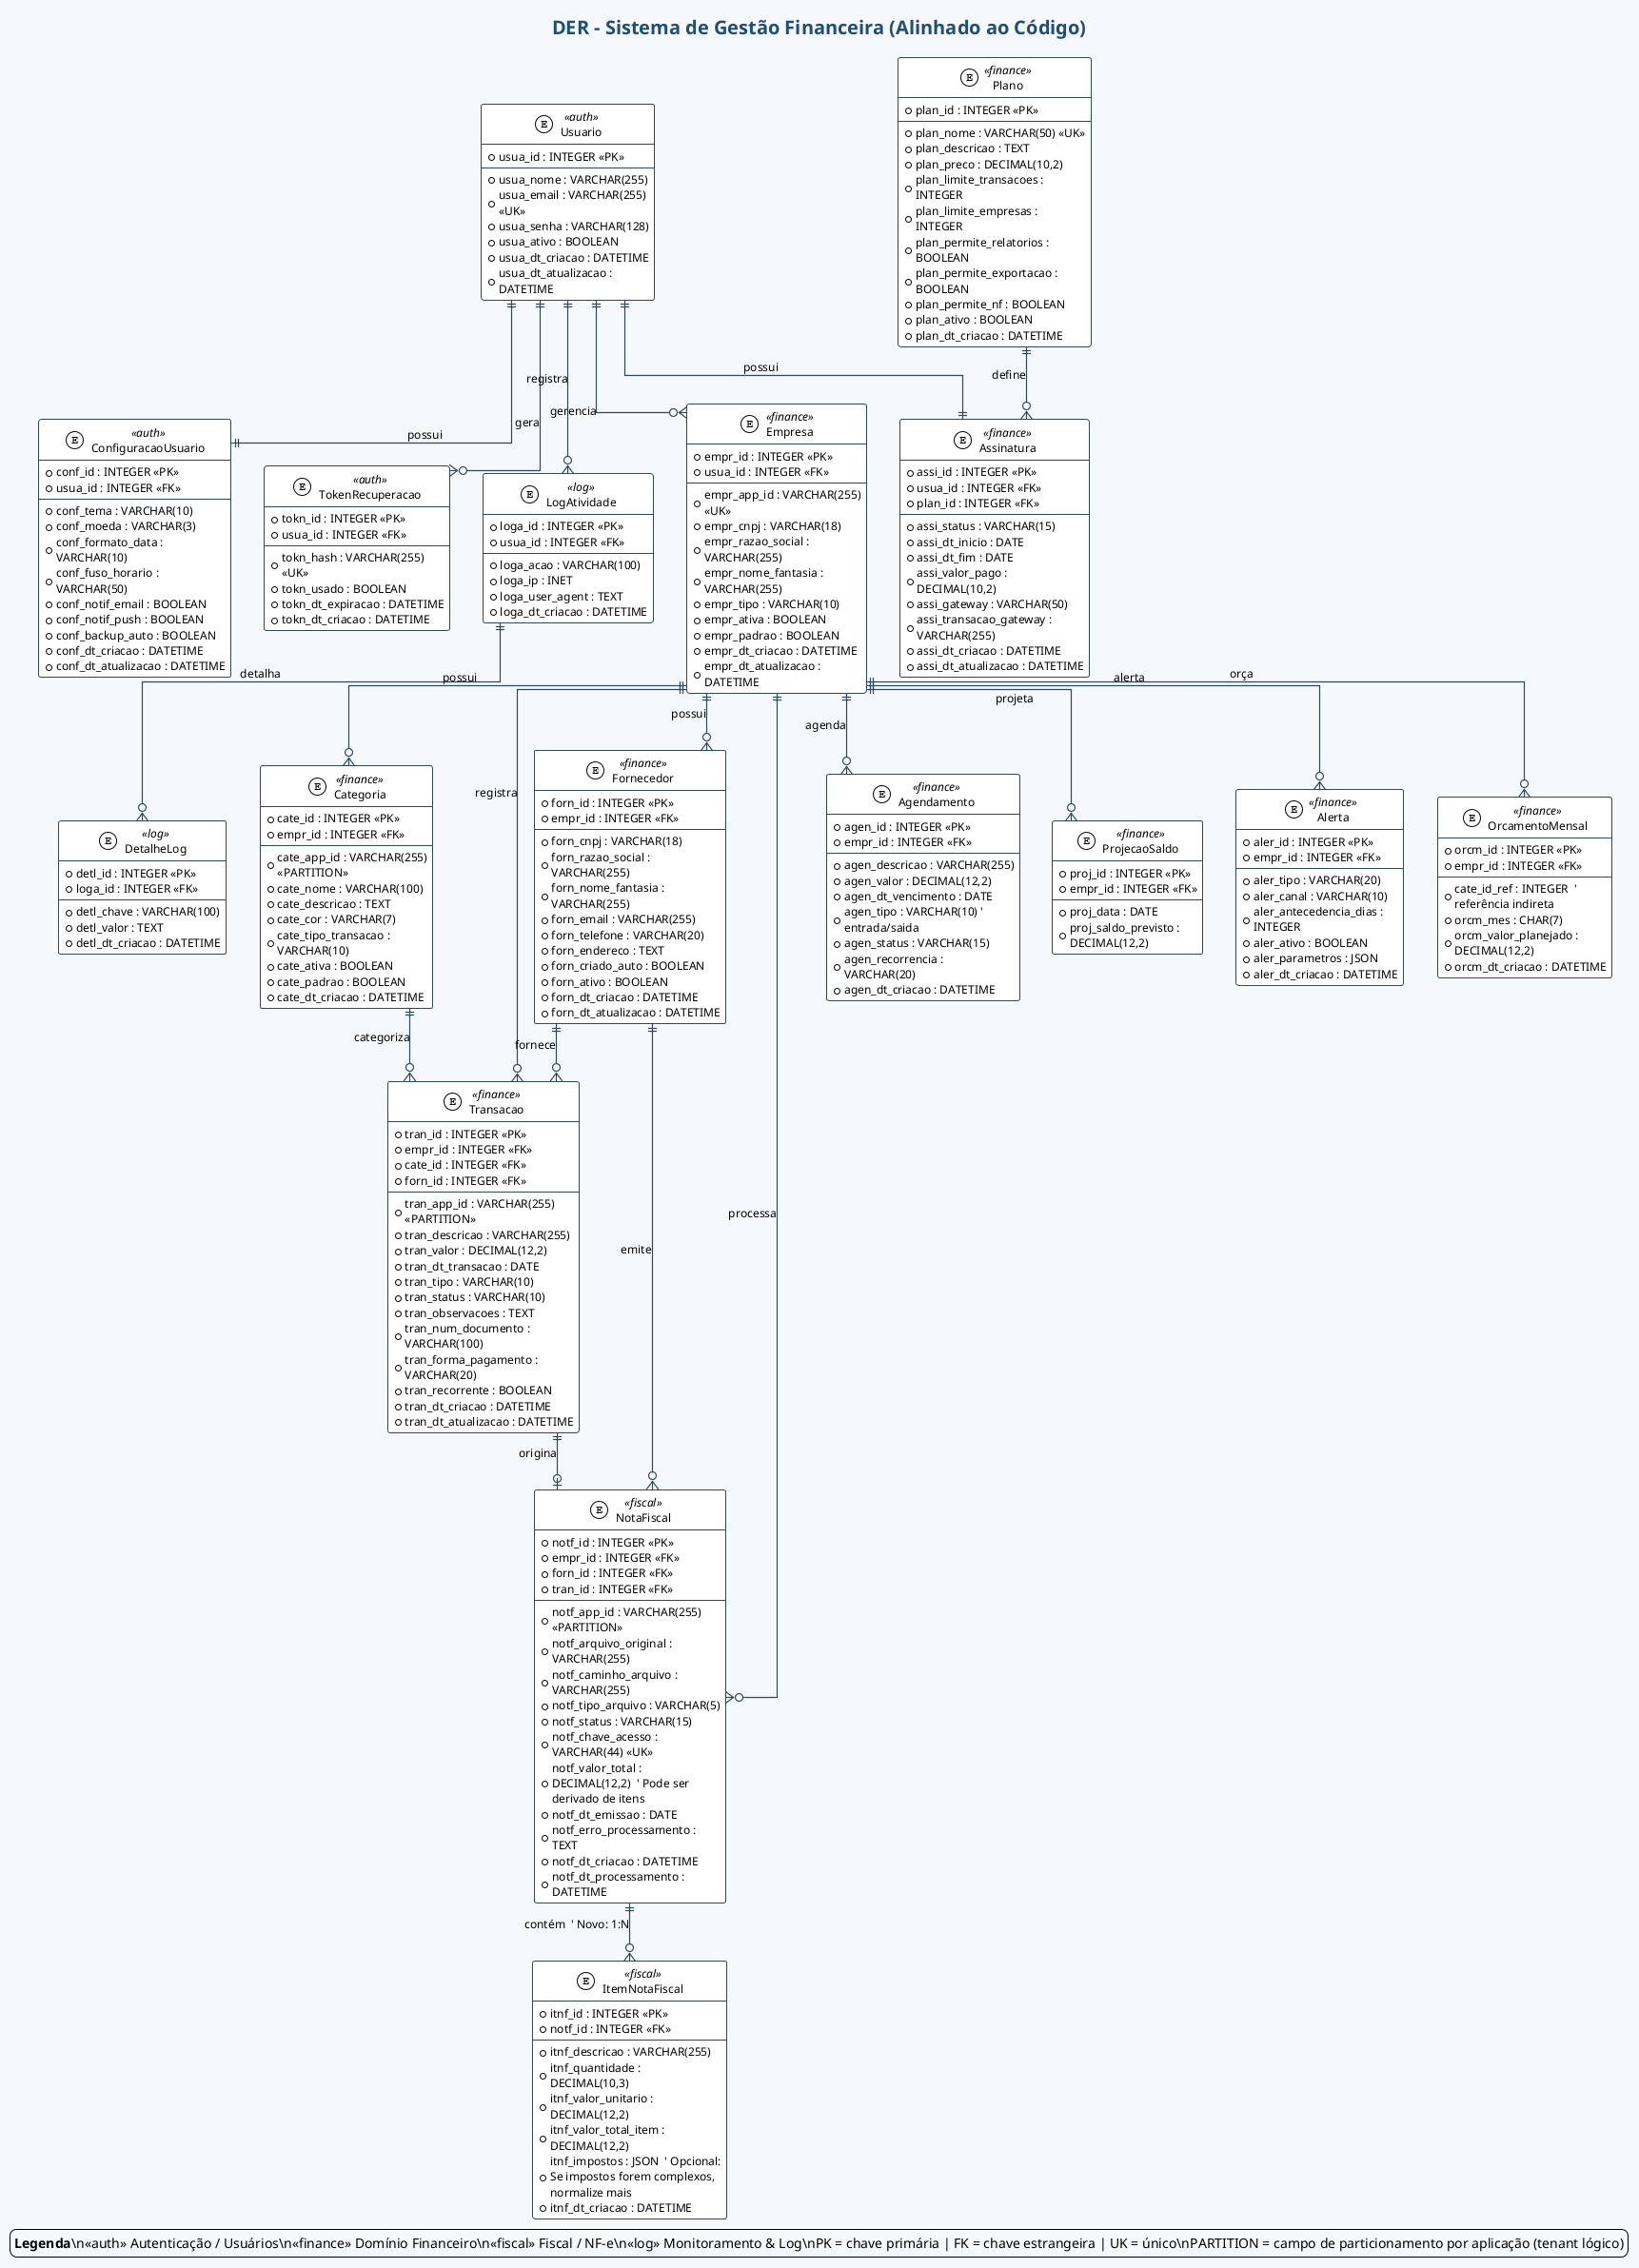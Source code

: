 @startuml

!theme plain

title DER - Sistema de Gestão Financeira (Alinhado ao Código)

' =====================
' Estilo Global
' =====================
skinparam linetype ortho
skinparam backgroundColor #F5F9FC
skinparam shadowing false
skinparam defaultFontName "Arial"
skinparam defaultFontSize 12
skinparam ArrowColor #2F4858
skinparam ArrowThickness 1.2
skinparam wrapWidth 180
skinparam maxMessageSize 180
skinparam class {
  BackgroundColor #FFFFFF
  BorderColor #2F4858
}
skinparam entity {
  BackgroundColor #FFFFFF
  BorderColor #2F4858
  FontColor #0F2E3D
}
skinparam titleFontSize 20
skinparam titleFontColor #1F4E79

' Paleta por domínio via estereótipos
skinparam entity<<auth>> BackgroundColor #E3F2FD
skinparam entity<<auth>> BorderColor #1E88E5
skinparam entity<<finance>> BackgroundColor #E8F5E9
skinparam entity<<finance>> BorderColor #43A047
skinparam entity<<fiscal>> BackgroundColor #FFF3E0
skinparam entity<<fiscal>> BorderColor #FB8C00
skinparam entity<<log>> BackgroundColor #F3E5F5
skinparam entity<<log>> BorderColor #8E24AA

hide empty members

' =====================
' Entidades Inalteradas (Mantidas como Original)
' =====================
entity "Usuario" <<auth>> {
  * usua_id : INTEGER <<PK>>
  --
  * usua_nome : VARCHAR(255)
  * usua_email : VARCHAR(255) <<UK>>
  * usua_senha : VARCHAR(128)
  * usua_ativo : BOOLEAN
  * usua_dt_criacao : DATETIME
  * usua_dt_atualizacao : DATETIME
}

entity "ConfiguracaoUsuario" <<auth>> {
  * conf_id : INTEGER <<PK>>
  * usua_id : INTEGER <<FK>>
  --
  * conf_tema : VARCHAR(10)
  * conf_moeda : VARCHAR(3)
  * conf_formato_data : VARCHAR(10)
  * conf_fuso_horario : VARCHAR(50)
  * conf_notif_email : BOOLEAN
  * conf_notif_push : BOOLEAN
  * conf_backup_auto : BOOLEAN
  * conf_dt_criacao : DATETIME
  * conf_dt_atualizacao : DATETIME
}

entity "TokenRecuperacao" <<auth>> {
  * tokn_id : INTEGER <<PK>>
  * usua_id : INTEGER <<FK>>
  --
  * tokn_hash : VARCHAR(255) <<UK>>
  * tokn_usado : BOOLEAN
  * tokn_dt_expiracao : DATETIME
  * tokn_dt_criacao : DATETIME
}

entity "LogAtividade" <<log>> {
  * loga_id : INTEGER <<PK>>
  * usua_id : INTEGER <<FK>>
  --
  * loga_acao : VARCHAR(100)
  * loga_ip : INET
  * loga_user_agent : TEXT
  * loga_dt_criacao : DATETIME
  ' Removido: loga_detalhes : JSON (normalizado para DetalheLog)
}

entity "Plano" <<finance>> {
  * plan_id : INTEGER <<PK>>
  --
  * plan_nome : VARCHAR(50) <<UK>>
  * plan_descricao : TEXT
  * plan_preco : DECIMAL(10,2)
  * plan_limite_transacoes : INTEGER
  * plan_limite_empresas : INTEGER
  * plan_permite_relatorios : BOOLEAN
  * plan_permite_exportacao : BOOLEAN
  * plan_permite_nf : BOOLEAN
  * plan_ativo : BOOLEAN
  * plan_dt_criacao : DATETIME
}

entity "Assinatura" <<finance>> {
  * assi_id : INTEGER <<PK>>
  * usua_id : INTEGER <<FK>>
  * plan_id : INTEGER <<FK>>
  --
  * assi_status : VARCHAR(15)
  * assi_dt_inicio : DATE
  * assi_dt_fim : DATE
  * assi_valor_pago : DECIMAL(10,2)
  * assi_gateway : VARCHAR(50)
  * assi_transacao_gateway : VARCHAR(255)
  * assi_dt_criacao : DATETIME
  * assi_dt_atualizacao : DATETIME
}

entity "Empresa" <<finance>> {
  * empr_id : INTEGER <<PK>>
  * usua_id : INTEGER <<FK>>
  --
  * empr_app_id : VARCHAR(255) <<UK>>
  * empr_cnpj : VARCHAR(18)
  * empr_razao_social : VARCHAR(255)
  * empr_nome_fantasia : VARCHAR(255)
  * empr_tipo : VARCHAR(10)
  * empr_ativa : BOOLEAN
  * empr_padrao : BOOLEAN
  * empr_dt_criacao : DATETIME
  * empr_dt_atualizacao : DATETIME
}

entity "Categoria" <<finance>> {
  * cate_id : INTEGER <<PK>>
  * empr_id : INTEGER <<FK>>
  --
  * cate_app_id : VARCHAR(255) <<PARTITION>>
  * cate_nome : VARCHAR(100)
  * cate_descricao : TEXT
  * cate_cor : VARCHAR(7)
  * cate_tipo_transacao : VARCHAR(10)
  * cate_ativa : BOOLEAN
  * cate_padrao : BOOLEAN
  * cate_dt_criacao : DATETIME
  ' Removido: cate_icone (normalizado para 4NF em CategoriaIcone)
}

' =====================
' Entidades Alteradas/Novas
' =====================

' Nova: Fornecedor Global (para evitar repetições)
entity "Fornecedor" <<finance>> {
  * forn_id : INTEGER <<PK>>
  * empr_id : INTEGER <<FK>>
  --
  * forn_cnpj : VARCHAR(18)
  * forn_razao_social : VARCHAR(255)
  * forn_nome_fantasia : VARCHAR(255)
  * forn_email : VARCHAR(255)
  * forn_telefone : VARCHAR(20)
  * forn_endereco : TEXT
  * forn_criado_auto : BOOLEAN
  * forn_ativo : BOOLEAN
  * forn_dt_criacao : DATETIME
  * forn_dt_atualizacao : DATETIME
}

entity "Transacao" <<finance>> {
  * tran_id : INTEGER <<PK>>
  * empr_id : INTEGER <<FK>>
  * cate_id : INTEGER <<FK>>
  * forn_id : INTEGER <<FK>>
  --
  * tran_app_id : VARCHAR(255) <<PARTITION>>
  * tran_descricao : VARCHAR(255)
  * tran_valor : DECIMAL(12,2)
  * tran_dt_transacao : DATE
  * tran_tipo : VARCHAR(10)
  * tran_status : VARCHAR(10)
  * tran_observacoes : TEXT
  * tran_num_documento : VARCHAR(100)
  * tran_forma_pagamento : VARCHAR(20)
  * tran_recorrente : BOOLEAN
  * tran_dt_criacao : DATETIME
  * tran_dt_atualizacao : DATETIME
}

' NotaFiscal (alterada: removidas redundâncias)
entity "NotaFiscal" <<fiscal>> {
  * notf_id : INTEGER <<PK>>
  * empr_id : INTEGER <<FK>>
  * forn_id : INTEGER <<FK>>
  * tran_id : INTEGER <<FK>>
  --
  * notf_app_id : VARCHAR(255) <<PARTITION>>
  * notf_arquivo_original : VARCHAR(255)
  * notf_caminho_arquivo : VARCHAR(255)
  * notf_tipo_arquivo : VARCHAR(5)
  * notf_status : VARCHAR(15)
  * notf_chave_acesso : VARCHAR(44) <<UK>>
  * notf_valor_total : DECIMAL(12,2)  ' Pode ser derivado de itens
  * notf_dt_emissao : DATE
  ' Removido: notf_dados_extraidos : JSON (normalizado para ItemNotaFiscal)
  ' Removido: notf_cnpj_emissor, notf_razao_social_emissor (use JOIN com FornecedorGlobal)
  * notf_erro_processamento : TEXT
  * notf_dt_criacao : DATETIME
  * notf_dt_processamento : DATETIME
}

' Nova: ItemNotaFiscal (normalização de multi-valores)
entity "ItemNotaFiscal" <<fiscal>> {
  * itnf_id : INTEGER <<PK>>
  * notf_id : INTEGER <<FK>>
  --
  * itnf_descricao : VARCHAR(255)
  * itnf_quantidade : DECIMAL(10,3)
  * itnf_valor_unitario : DECIMAL(12,2)
  * itnf_valor_total_item : DECIMAL(12,2)
  * itnf_impostos : JSON  ' Opcional: Se impostos forem complexos, normalize mais
  * itnf_dt_criacao : DATETIME
}

' Nova: DetalheLog (normalização de multi-valores)
entity "DetalheLog" <<log>> {
  * detl_id : INTEGER <<PK>>
  * loga_id : INTEGER <<FK>>
  --
  * detl_chave : VARCHAR(100)
  * detl_valor : TEXT
  * detl_dt_criacao : DATETIME
}

' Nova para 4NF: Icone Global e Junção com Categoria (exemplo de evolução)
entity "Agendamento" <<finance>> {
  * agen_id : INTEGER <<PK>>
  * empr_id : INTEGER <<FK>>
  --
  * agen_descricao : VARCHAR(255)
  * agen_valor : DECIMAL(12,2)
  * agen_dt_vencimento : DATE
  * agen_tipo : VARCHAR(10) ' entrada/saida
  * agen_status : VARCHAR(15)
  * agen_recorrencia : VARCHAR(20)
  * agen_dt_criacao : DATETIME
}

entity "ProjecaoSaldo" <<finance>> {
  * proj_id : INTEGER <<PK>>
  * empr_id : INTEGER <<FK>>
  --
  * proj_data : DATE
  * proj_saldo_previsto : DECIMAL(12,2)
}

entity "Alerta" <<finance>> {
  * aler_id : INTEGER <<PK>>
  * empr_id : INTEGER <<FK>>
  --
  * aler_tipo : VARCHAR(20)
  * aler_canal : VARCHAR(10)
  * aler_antecedencia_dias : INTEGER
  * aler_ativo : BOOLEAN
  * aler_parametros : JSON
  * aler_dt_criacao : DATETIME
}

entity "OrcamentoMensal" <<finance>> {
  * orcm_id : INTEGER <<PK>>
  * empr_id : INTEGER <<FK>>
  --
  * cate_id_ref : INTEGER  ' referência indireta
  * orcm_mes : CHAR(7)
  * orcm_valor_planejado : DECIMAL(12,2)
  * orcm_dt_criacao : DATETIME
}

' =====================
' Relacionamentos Atualizados
' =====================
Usuario ||--|| ConfiguracaoUsuario : possui
Usuario ||--o{ TokenRecuperacao : gera
Usuario ||--o{ LogAtividade : registra
Usuario ||--|| Assinatura : possui
Usuario ||--o{ Empresa : gerencia

Plano ||--o{ Assinatura : define

Empresa ||--o{ Categoria : possui
Empresa ||--o{ Transacao : registra
Empresa ||--o{ NotaFiscal : processa
Empresa ||--o{ Fornecedor : possui
Empresa ||--o{ Agendamento : agenda
Empresa ||--o{ ProjecaoSaldo : projeta
Empresa ||--o{ Alerta : alerta
Empresa ||--o{ OrcamentoMensal : orça

Categoria ||--o{ Transacao : categoriza

Fornecedor ||--o{ Transacao : fornece
Fornecedor ||--o{ NotaFiscal : emite

Transacao ||--o| NotaFiscal : origina
NotaFiscal ||--o{ ItemNotaFiscal : contém  ' Novo: 1:N

LogAtividade ||--o{ DetalheLog : detalha

legend right
<b>Legenda</b>\n<<auth>> Autenticação / Usuários\n<<finance>> Domínio Financeiro\n<<fiscal>> Fiscal / NF-e\n<<log>> Monitoramento & Log\nPK = chave primária | FK = chave estrangeira | UK = único\nPARTITION = campo de particionamento por aplicação (tenant lógico)
endlegend

@enduml